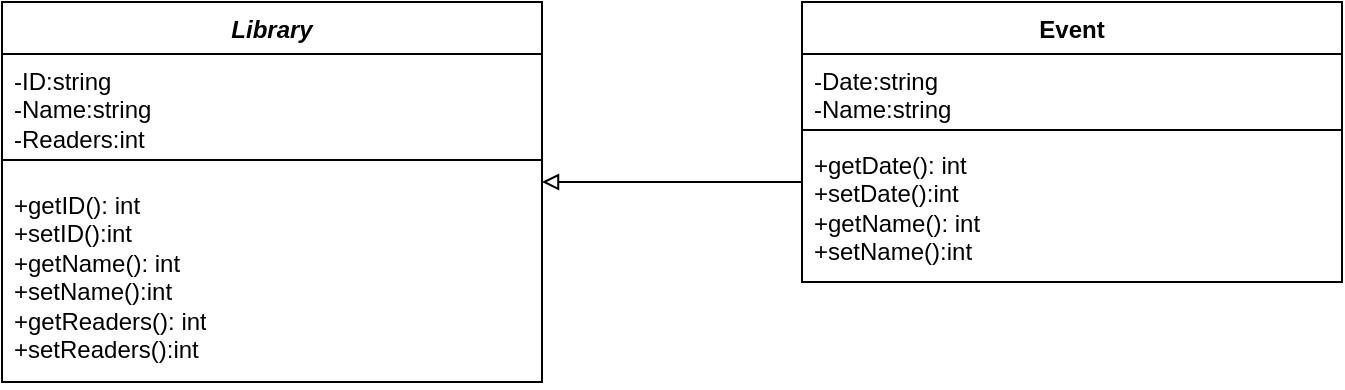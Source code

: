 <mxfile version="21.0.10" type="device"><diagram name="Страница 1" id="CUUnTYpt4S2qyFVS19bJ"><mxGraphModel dx="1195" dy="663" grid="1" gridSize="10" guides="1" tooltips="1" connect="1" arrows="1" fold="1" page="1" pageScale="1" pageWidth="827" pageHeight="1169" math="0" shadow="0"><root><mxCell id="0"/><mxCell id="1" parent="0"/><mxCell id="vxl8GKG3vT17uthpcgam-5" value="&lt;i&gt;Library&lt;/i&gt;" style="swimlane;fontStyle=1;align=center;verticalAlign=top;childLayout=stackLayout;horizontal=1;startSize=26;horizontalStack=0;resizeParent=1;resizeParentMax=0;resizeLast=0;collapsible=1;marginBottom=0;whiteSpace=wrap;html=1;" vertex="1" parent="1"><mxGeometry x="60" y="50" width="270" height="190" as="geometry"><mxRectangle x="60" y="50" width="80" height="30" as="alternateBounds"/></mxGeometry></mxCell><mxCell id="vxl8GKG3vT17uthpcgam-6" value="-ID:string&lt;br&gt;-Name:string&lt;br&gt;-Readers:int" style="text;strokeColor=none;fillColor=none;align=left;verticalAlign=top;spacingLeft=4;spacingRight=4;overflow=hidden;rotatable=0;points=[[0,0.5],[1,0.5]];portConstraint=eastwest;whiteSpace=wrap;html=1;" vertex="1" parent="vxl8GKG3vT17uthpcgam-5"><mxGeometry y="26" width="270" height="44" as="geometry"/></mxCell><mxCell id="vxl8GKG3vT17uthpcgam-7" value="" style="line;strokeWidth=1;fillColor=none;align=left;verticalAlign=middle;spacingTop=-1;spacingLeft=3;spacingRight=3;rotatable=0;labelPosition=right;points=[];portConstraint=eastwest;strokeColor=inherit;" vertex="1" parent="vxl8GKG3vT17uthpcgam-5"><mxGeometry y="70" width="270" height="18" as="geometry"/></mxCell><mxCell id="vxl8GKG3vT17uthpcgam-8" value="+getID(): int&lt;br&gt;+setID():int&lt;br&gt;+getName(): int&lt;br style=&quot;border-color: var(--border-color);&quot;&gt;+setName():int&lt;br&gt;+getReaders(): int&lt;br style=&quot;border-color: var(--border-color);&quot;&gt;+setReaders():int" style="text;strokeColor=none;fillColor=none;align=left;verticalAlign=top;spacingLeft=4;spacingRight=4;overflow=hidden;rotatable=0;points=[[0,0.5],[1,0.5]];portConstraint=eastwest;whiteSpace=wrap;html=1;" vertex="1" parent="vxl8GKG3vT17uthpcgam-5"><mxGeometry y="88" width="270" height="102" as="geometry"/></mxCell><mxCell id="vxl8GKG3vT17uthpcgam-9" value="Event" style="swimlane;fontStyle=1;align=center;verticalAlign=top;childLayout=stackLayout;horizontal=1;startSize=26;horizontalStack=0;resizeParent=1;resizeParentMax=0;resizeLast=0;collapsible=1;marginBottom=0;whiteSpace=wrap;html=1;" vertex="1" parent="1"><mxGeometry x="460" y="50" width="270" height="140" as="geometry"/></mxCell><mxCell id="vxl8GKG3vT17uthpcgam-10" value="-Date:string&lt;br&gt;-Name:string" style="text;strokeColor=none;fillColor=none;align=left;verticalAlign=top;spacingLeft=4;spacingRight=4;overflow=hidden;rotatable=0;points=[[0,0.5],[1,0.5]];portConstraint=eastwest;whiteSpace=wrap;html=1;" vertex="1" parent="vxl8GKG3vT17uthpcgam-9"><mxGeometry y="26" width="270" height="34" as="geometry"/></mxCell><mxCell id="vxl8GKG3vT17uthpcgam-11" value="" style="line;strokeWidth=1;fillColor=none;align=left;verticalAlign=middle;spacingTop=-1;spacingLeft=3;spacingRight=3;rotatable=0;labelPosition=right;points=[];portConstraint=eastwest;strokeColor=inherit;" vertex="1" parent="vxl8GKG3vT17uthpcgam-9"><mxGeometry y="60" width="270" height="8" as="geometry"/></mxCell><mxCell id="vxl8GKG3vT17uthpcgam-12" value="+getDate(): int&lt;br style=&quot;border-color: var(--border-color);&quot;&gt;+setDate():int&lt;br style=&quot;border-color: var(--border-color);&quot;&gt;+getName(): int&lt;br style=&quot;border-color: var(--border-color);&quot;&gt;+setName():int" style="text;strokeColor=none;fillColor=none;align=left;verticalAlign=top;spacingLeft=4;spacingRight=4;overflow=hidden;rotatable=0;points=[[0,0.5],[1,0.5]];portConstraint=eastwest;whiteSpace=wrap;html=1;" vertex="1" parent="vxl8GKG3vT17uthpcgam-9"><mxGeometry y="68" width="270" height="72" as="geometry"/></mxCell><mxCell id="vxl8GKG3vT17uthpcgam-23" value="" style="html=1;verticalAlign=bottom;endArrow=block;edgeStyle=elbowEdgeStyle;elbow=vertical;curved=0;rounded=0;exitX=0;exitY=0.306;exitDx=0;exitDy=0;exitPerimeter=0;strokeColor=default;endFill=0;" edge="1" parent="1" source="vxl8GKG3vT17uthpcgam-12" target="vxl8GKG3vT17uthpcgam-8"><mxGeometry width="80" relative="1" as="geometry"><mxPoint x="450" y="140" as="sourcePoint"/><mxPoint x="350" y="138" as="targetPoint"/><Array as="points"><mxPoint x="350" y="140"/></Array></mxGeometry></mxCell></root></mxGraphModel></diagram></mxfile>